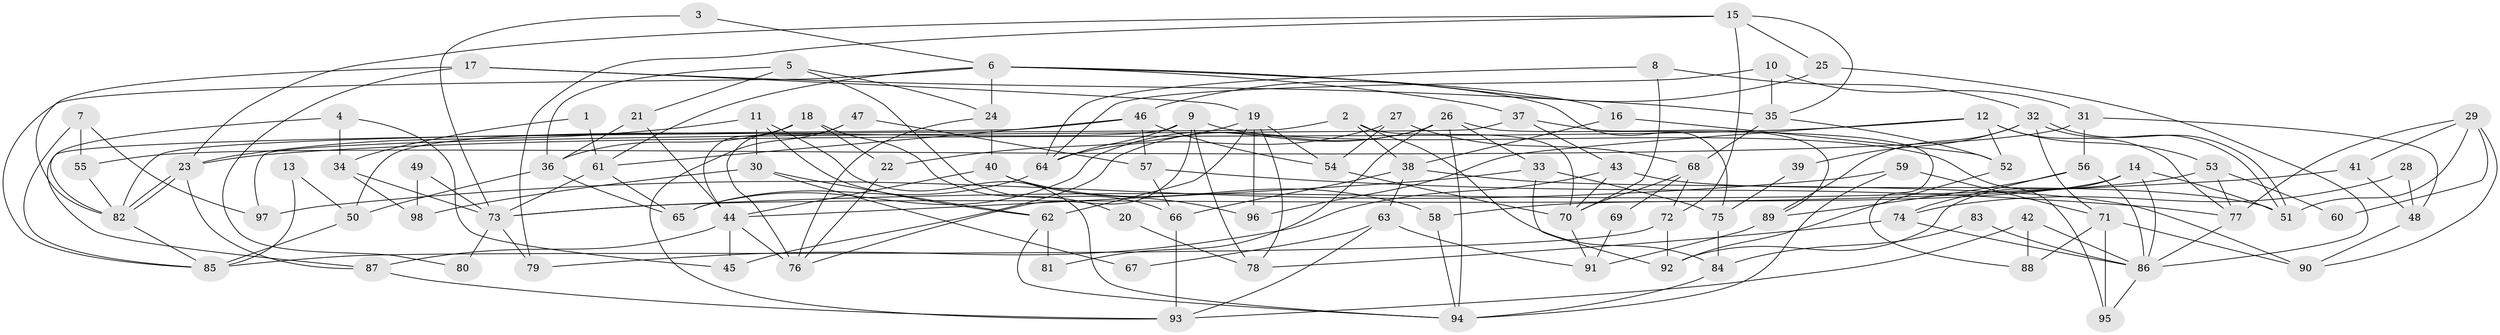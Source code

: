 // Generated by graph-tools (version 1.1) at 2025/15/03/09/25 04:15:02]
// undirected, 98 vertices, 196 edges
graph export_dot {
graph [start="1"]
  node [color=gray90,style=filled];
  1;
  2;
  3;
  4;
  5;
  6;
  7;
  8;
  9;
  10;
  11;
  12;
  13;
  14;
  15;
  16;
  17;
  18;
  19;
  20;
  21;
  22;
  23;
  24;
  25;
  26;
  27;
  28;
  29;
  30;
  31;
  32;
  33;
  34;
  35;
  36;
  37;
  38;
  39;
  40;
  41;
  42;
  43;
  44;
  45;
  46;
  47;
  48;
  49;
  50;
  51;
  52;
  53;
  54;
  55;
  56;
  57;
  58;
  59;
  60;
  61;
  62;
  63;
  64;
  65;
  66;
  67;
  68;
  69;
  70;
  71;
  72;
  73;
  74;
  75;
  76;
  77;
  78;
  79;
  80;
  81;
  82;
  83;
  84;
  85;
  86;
  87;
  88;
  89;
  90;
  91;
  92;
  93;
  94;
  95;
  96;
  97;
  98;
  1 -- 34;
  1 -- 61;
  2 -- 38;
  2 -- 87;
  2 -- 70;
  2 -- 84;
  3 -- 6;
  3 -- 73;
  4 -- 45;
  4 -- 82;
  4 -- 34;
  5 -- 36;
  5 -- 24;
  5 -- 21;
  5 -- 66;
  6 -- 24;
  6 -- 75;
  6 -- 16;
  6 -- 37;
  6 -- 61;
  6 -- 85;
  7 -- 85;
  7 -- 55;
  7 -- 97;
  8 -- 32;
  8 -- 64;
  8 -- 70;
  9 -- 95;
  9 -- 64;
  9 -- 50;
  9 -- 76;
  9 -- 78;
  10 -- 35;
  10 -- 31;
  10 -- 64;
  11 -- 94;
  11 -- 23;
  11 -- 30;
  11 -- 62;
  12 -- 23;
  12 -- 77;
  12 -- 52;
  12 -- 53;
  12 -- 96;
  13 -- 85;
  13 -- 50;
  14 -- 51;
  14 -- 86;
  14 -- 58;
  14 -- 92;
  15 -- 72;
  15 -- 25;
  15 -- 23;
  15 -- 35;
  15 -- 79;
  16 -- 52;
  16 -- 38;
  17 -- 35;
  17 -- 82;
  17 -- 19;
  17 -- 80;
  18 -- 22;
  18 -- 36;
  18 -- 20;
  18 -- 44;
  19 -- 54;
  19 -- 22;
  19 -- 62;
  19 -- 78;
  19 -- 96;
  20 -- 78;
  21 -- 44;
  21 -- 36;
  22 -- 76;
  23 -- 82;
  23 -- 82;
  23 -- 87;
  24 -- 76;
  24 -- 40;
  25 -- 46;
  25 -- 86;
  26 -- 65;
  26 -- 94;
  26 -- 33;
  26 -- 45;
  26 -- 81;
  26 -- 88;
  27 -- 54;
  27 -- 64;
  27 -- 68;
  28 -- 74;
  28 -- 48;
  29 -- 77;
  29 -- 51;
  29 -- 41;
  29 -- 60;
  29 -- 90;
  30 -- 62;
  30 -- 67;
  30 -- 98;
  31 -- 56;
  31 -- 48;
  31 -- 55;
  32 -- 71;
  32 -- 51;
  32 -- 51;
  32 -- 39;
  32 -- 89;
  33 -- 92;
  33 -- 44;
  33 -- 75;
  34 -- 73;
  34 -- 98;
  35 -- 68;
  35 -- 52;
  36 -- 50;
  36 -- 65;
  37 -- 89;
  37 -- 43;
  37 -- 97;
  38 -- 66;
  38 -- 63;
  38 -- 90;
  39 -- 75;
  40 -- 96;
  40 -- 44;
  40 -- 58;
  41 -- 73;
  41 -- 48;
  42 -- 93;
  42 -- 88;
  42 -- 86;
  43 -- 70;
  43 -- 51;
  43 -- 79;
  44 -- 45;
  44 -- 76;
  44 -- 87;
  46 -- 57;
  46 -- 82;
  46 -- 54;
  46 -- 61;
  47 -- 57;
  47 -- 76;
  47 -- 93;
  48 -- 90;
  49 -- 73;
  49 -- 98;
  50 -- 85;
  52 -- 92;
  53 -- 73;
  53 -- 60;
  53 -- 77;
  54 -- 70;
  55 -- 82;
  56 -- 89;
  56 -- 74;
  56 -- 86;
  57 -- 66;
  57 -- 77;
  58 -- 94;
  59 -- 94;
  59 -- 97;
  59 -- 71;
  61 -- 65;
  61 -- 73;
  62 -- 81;
  62 -- 94;
  63 -- 93;
  63 -- 67;
  63 -- 91;
  64 -- 65;
  66 -- 93;
  68 -- 70;
  68 -- 69;
  68 -- 72;
  69 -- 91;
  70 -- 91;
  71 -- 90;
  71 -- 88;
  71 -- 95;
  72 -- 92;
  72 -- 85;
  73 -- 79;
  73 -- 80;
  74 -- 78;
  74 -- 86;
  75 -- 84;
  77 -- 86;
  82 -- 85;
  83 -- 86;
  83 -- 84;
  84 -- 94;
  86 -- 95;
  87 -- 93;
  89 -- 91;
}

